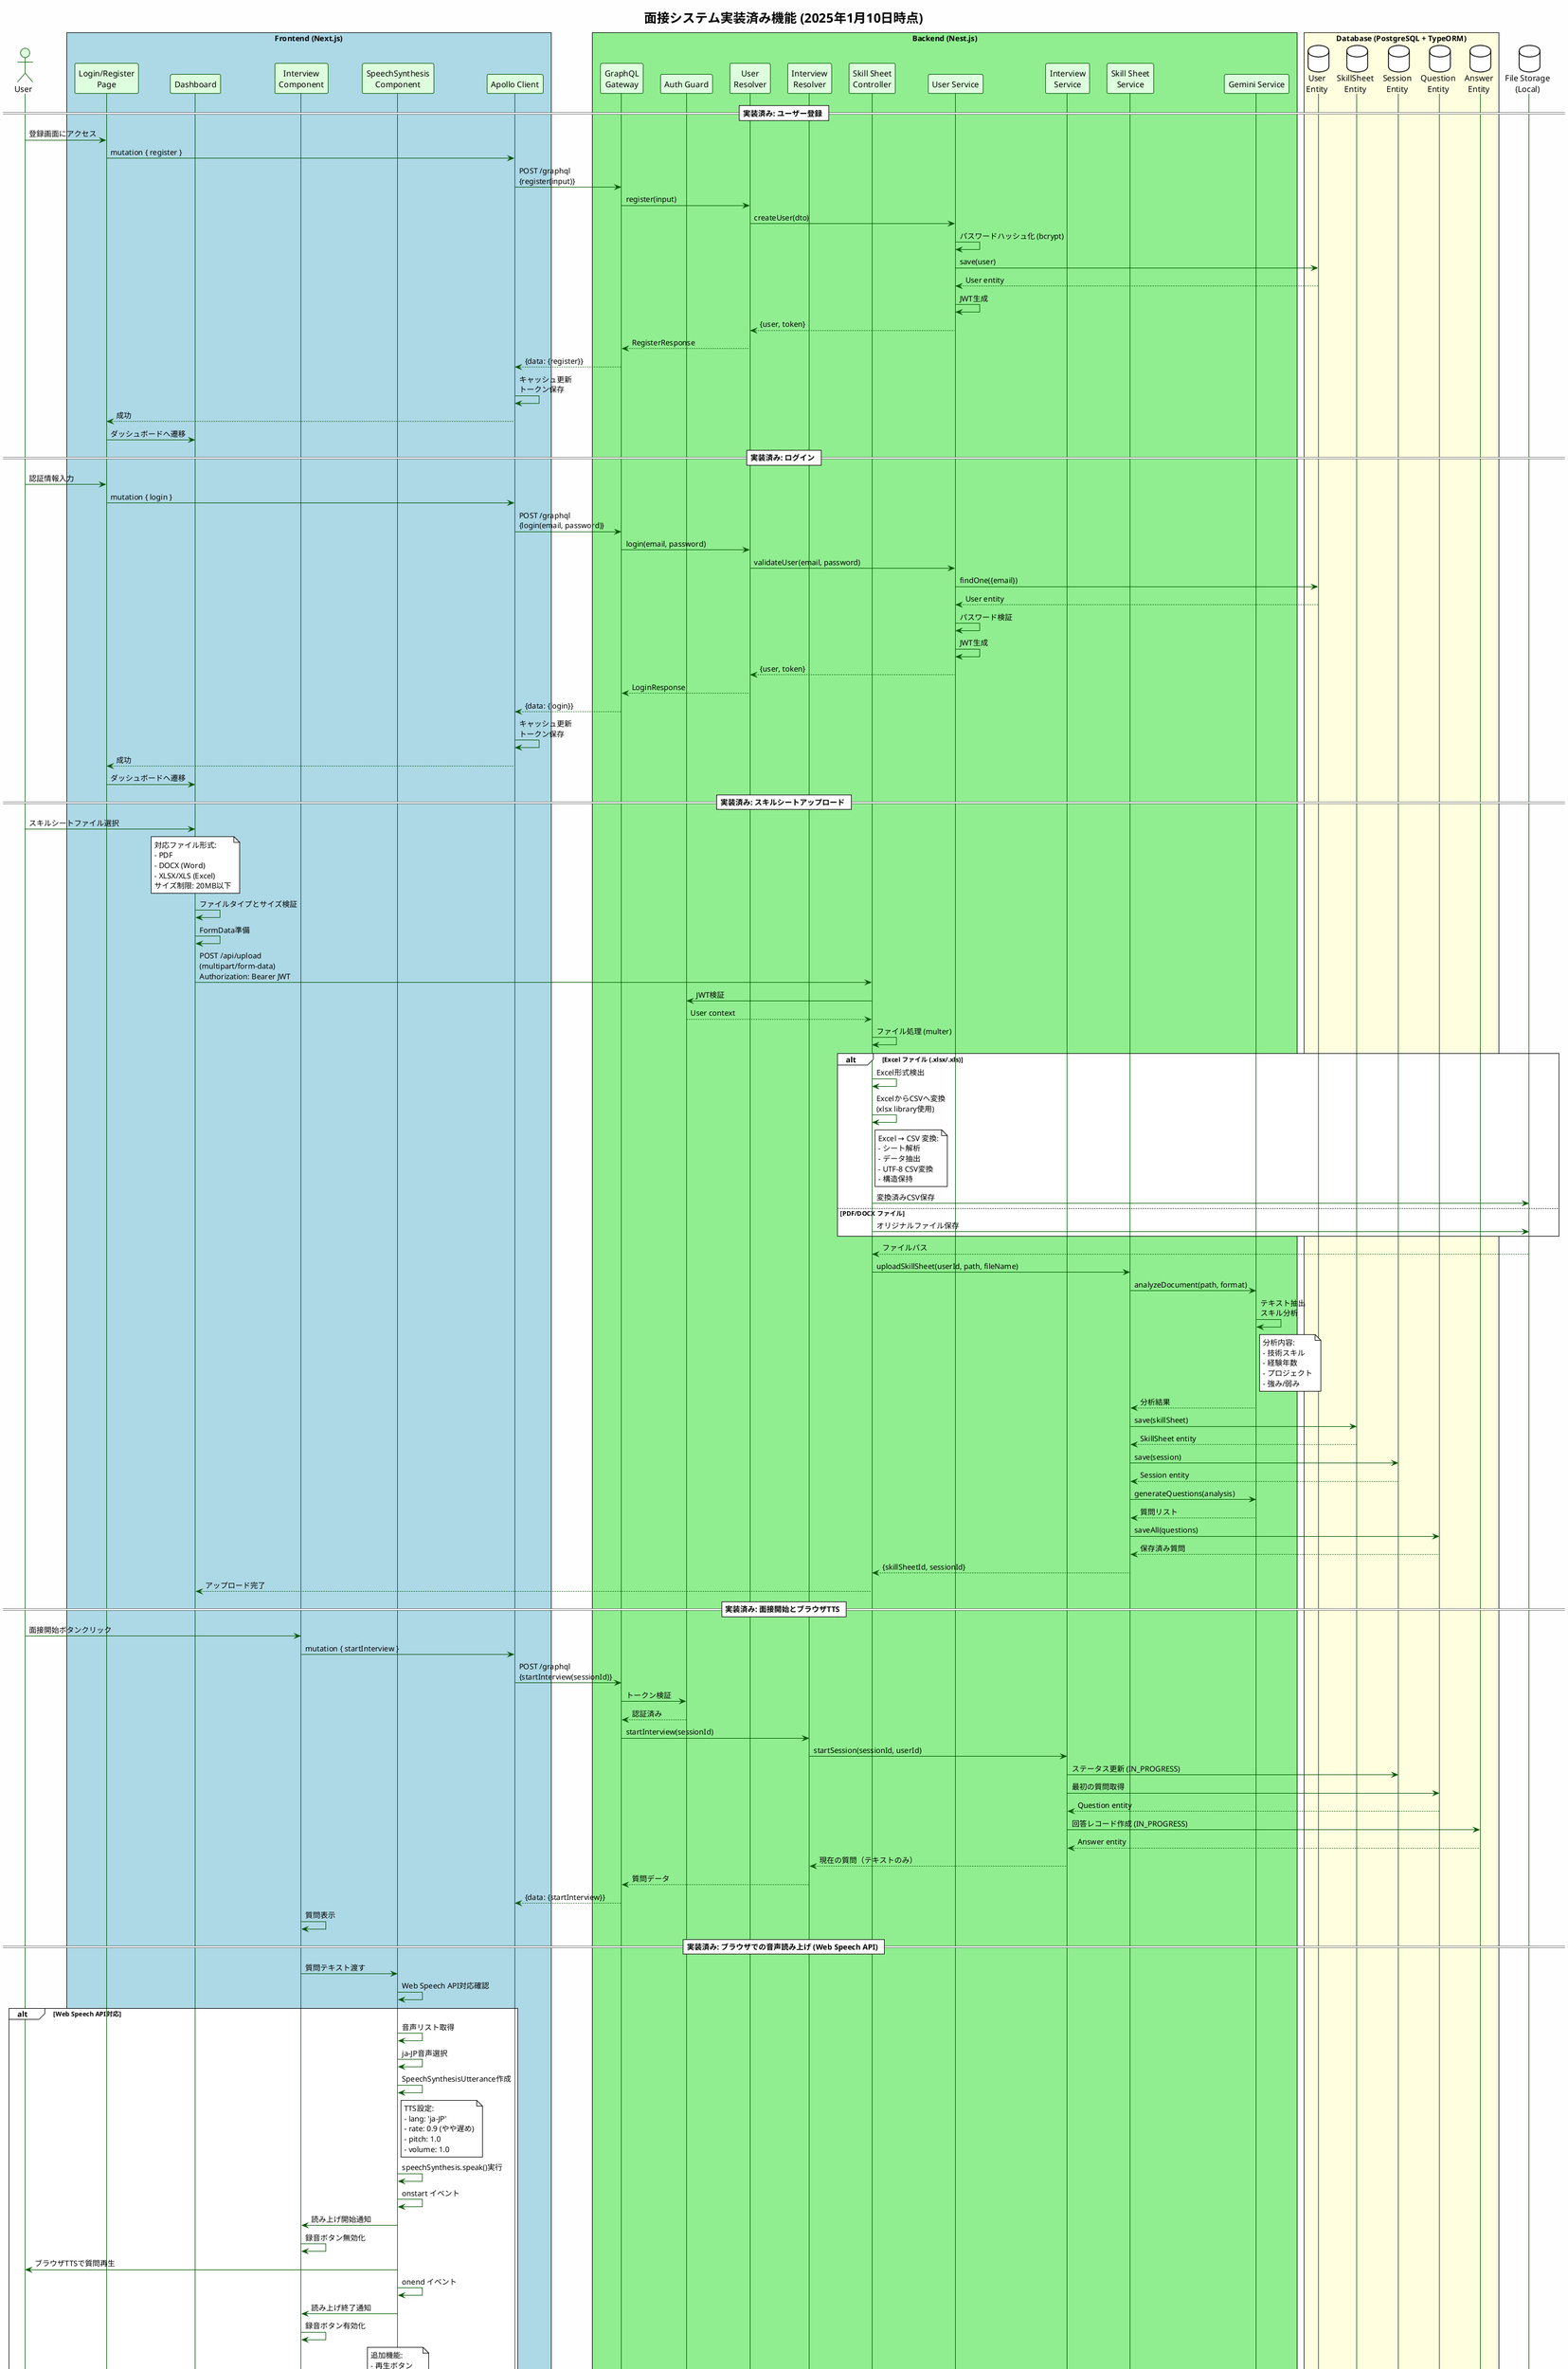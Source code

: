 @startuml current_implementation_202508010
!theme plain
skinparam backgroundColor #FEFEFE
skinparam sequence {
    ArrowColor #005500
    ActorBorderColor #005500
    LifeLineBorderColor #005500
    ParticipantBorderColor #005500
    ParticipantBackgroundColor #DDFFDD
    ActorBackgroundColor #DDFFDD
}

title 面接システム実装済み機能 (2025年1月10日時点)

actor "User" as User
box "Frontend (Next.js)" #LightBlue
    participant "Login/Register\nPage" as AuthPage
    participant "Dashboard" as Dashboard
    participant "Interview\nComponent" as InterviewApp
    participant "SpeechSynthesis\nComponent" as SpeechSynthesis
    participant "Apollo Client" as ApolloClient
end box

box "Backend (Nest.js)" #LightGreen
    participant "GraphQL\nGateway" as GraphQLGateway
    participant "Auth Guard" as AuthGuard
    participant "User\nResolver" as UserResolver
    participant "Interview\nResolver" as InterviewResolver
    participant "Skill Sheet\nController" as SkillSheetController
    participant "User Service" as UserService
    participant "Interview\nService" as InterviewService
    participant "Skill Sheet\nService" as SkillSheetService
    participant "Gemini Service" as GeminiService
end box

box "Database (PostgreSQL + TypeORM)" #LightYellow
    database "User\nEntity" as UserDB
    database "SkillSheet\nEntity" as SkillDB
    database "Session\nEntity" as SessionDB
    database "Question\nEntity" as QuestionDB
    database "Answer\nEntity" as AnswerDB
end box

database "File Storage\n(Local)" as FileStorage

== 実装済み: ユーザー登録 ==
User -> AuthPage: 登録画面にアクセス
AuthPage -> ApolloClient: mutation { register }
ApolloClient -> GraphQLGateway: POST /graphql\n{register(input)}
GraphQLGateway -> UserResolver: register(input)
UserResolver -> UserService: createUser(dto)
UserService -> UserService: パスワードハッシュ化 (bcrypt)
UserService -> UserDB: save(user)
UserDB --> UserService: User entity
UserService -> UserService: JWT生成
UserService --> UserResolver: {user, token}
UserResolver --> GraphQLGateway: RegisterResponse
GraphQLGateway --> ApolloClient: {data: {register}}
ApolloClient -> ApolloClient: キャッシュ更新\nトークン保存
ApolloClient --> AuthPage: 成功
AuthPage -> Dashboard: ダッシュボードへ遷移

== 実装済み: ログイン ==
User -> AuthPage: 認証情報入力
AuthPage -> ApolloClient: mutation { login }
ApolloClient -> GraphQLGateway: POST /graphql\n{login(email, password)}
GraphQLGateway -> UserResolver: login(email, password)
UserResolver -> UserService: validateUser(email, password)
UserService -> UserDB: findOne({email})
UserDB --> UserService: User entity
UserService -> UserService: パスワード検証
UserService -> UserService: JWT生成
UserService --> UserResolver: {user, token}
UserResolver --> GraphQLGateway: LoginResponse
GraphQLGateway --> ApolloClient: {data: {login}}
ApolloClient -> ApolloClient: キャッシュ更新\nトークン保存
ApolloClient --> AuthPage: 成功
AuthPage -> Dashboard: ダッシュボードへ遷移

== 実装済み: スキルシートアップロード ==
User -> Dashboard: スキルシートファイル選択
note over Dashboard
対応ファイル形式:
- PDF
- DOCX (Word)
- XLSX/XLS (Excel)
サイズ制限: 20MB以下
end note

Dashboard -> Dashboard: ファイルタイプとサイズ検証
Dashboard -> Dashboard: FormData準備
Dashboard -> SkillSheetController: POST /api/upload\n(multipart/form-data)\nAuthorization: Bearer JWT
SkillSheetController -> AuthGuard: JWT検証
AuthGuard --> SkillSheetController: User context
SkillSheetController -> SkillSheetController: ファイル処理 (multer)

alt Excel ファイル (.xlsx/.xls)
    SkillSheetController -> SkillSheetController: Excel形式検出
    SkillSheetController -> SkillSheetController: ExcelからCSVへ変換\n(xlsx library使用)
    note right of SkillSheetController
    Excel → CSV 変換:
    - シート解析
    - データ抽出
    - UTF-8 CSV変換
    - 構造保持
    end note
    SkillSheetController -> FileStorage: 変換済みCSV保存
else PDF/DOCX ファイル
    SkillSheetController -> FileStorage: オリジナルファイル保存
end

FileStorage --> SkillSheetController: ファイルパス

SkillSheetController -> SkillSheetService: uploadSkillSheet(userId, path, fileName)
SkillSheetService -> GeminiService: analyzeDocument(path, format)
GeminiService -> GeminiService: テキスト抽出\nスキル分析
note right of GeminiService
分析内容:
- 技術スキル
- 経験年数
- プロジェクト
- 強み/弱み
end note
GeminiService --> SkillSheetService: 分析結果

SkillSheetService -> SkillDB: save(skillSheet)
SkillDB --> SkillSheetService: SkillSheet entity
SkillSheetService -> SessionDB: save(session)
SessionDB --> SkillSheetService: Session entity

SkillSheetService -> GeminiService: generateQuestions(analysis)
GeminiService --> SkillSheetService: 質問リスト
SkillSheetService -> QuestionDB: saveAll(questions)
QuestionDB --> SkillSheetService: 保存済み質問

SkillSheetService --> SkillSheetController: {skillSheetId, sessionId}
SkillSheetController --> Dashboard: アップロード完了

== 実装済み: 面接開始とブラウザTTS ==
User -> InterviewApp: 面接開始ボタンクリック
InterviewApp -> ApolloClient: mutation { startInterview }
ApolloClient -> GraphQLGateway: POST /graphql\n{startInterview(sessionId)}
GraphQLGateway -> AuthGuard: トークン検証
AuthGuard --> GraphQLGateway: 認証済み
GraphQLGateway -> InterviewResolver: startInterview(sessionId)
InterviewResolver -> InterviewService: startSession(sessionId, userId)
InterviewService -> SessionDB: ステータス更新 (IN_PROGRESS)
InterviewService -> QuestionDB: 最初の質問取得
QuestionDB --> InterviewService: Question entity

InterviewService -> AnswerDB: 回答レコード作成 (IN_PROGRESS)
AnswerDB --> InterviewService: Answer entity

InterviewService --> InterviewResolver: 現在の質問（テキストのみ）
InterviewResolver --> GraphQLGateway: 質問データ
GraphQLGateway --> ApolloClient: {data: {startInterview}}
InterviewApp -> InterviewApp: 質問表示

== 実装済み: ブラウザでの音声読み上げ (Web Speech API) ==
InterviewApp -> SpeechSynthesis: 質問テキスト渡す
SpeechSynthesis -> SpeechSynthesis: Web Speech API対応確認

alt Web Speech API対応
    SpeechSynthesis -> SpeechSynthesis: 音声リスト取得
    SpeechSynthesis -> SpeechSynthesis: ja-JP音声選択
    SpeechSynthesis -> SpeechSynthesis: SpeechSynthesisUtterance作成
    note right of SpeechSynthesis
    TTS設定:
    - lang: 'ja-JP'
    - rate: 0.9 (やや遅め)
    - pitch: 1.0
    - volume: 1.0
    end note
    
    SpeechSynthesis -> SpeechSynthesis: speechSynthesis.speak()実行
    SpeechSynthesis -> SpeechSynthesis: onstart イベント
    SpeechSynthesis -> InterviewApp: 読み上げ開始通知
    InterviewApp -> InterviewApp: 録音ボタン無効化
    SpeechSynthesis -> User: ブラウザTTSで質問再生
    
    SpeechSynthesis -> SpeechSynthesis: onend イベント
    SpeechSynthesis -> InterviewApp: 読み上げ終了通知
    InterviewApp -> InterviewApp: 録音ボタン有効化
    
    note over SpeechSynthesis
    追加機能:
    - 再生ボタン
    - 停止ボタン
    - 音声選択表示
    end note
    
else Web Speech API非対応
    SpeechSynthesis -> SpeechSynthesis: 警告メッセージ表示
    SpeechSynthesis -> User: テキストのみ表示
    SpeechSynthesis -> InterviewApp: 録音ボタン即座に有効化
end

== 未実装: 音声録音と文字起こし ==
note over InterviewApp
以下の機能は未実装:
- 音声録音機能
- リアルタイム文字起こし
- WebSocket通信
- 回答の保存
- 次の質問への遷移
- フィードバック生成
end note

@enduml